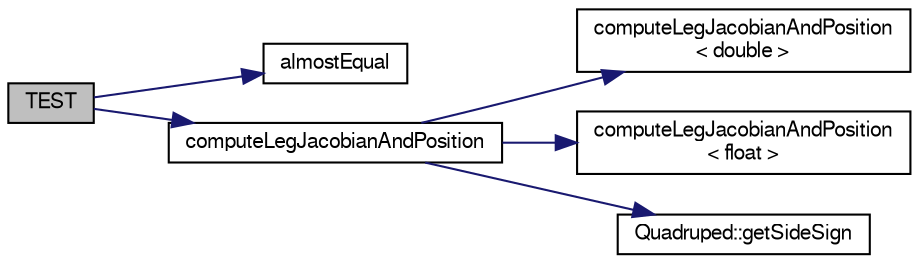 digraph "TEST"
{
  edge [fontname="FreeSans",fontsize="10",labelfontname="FreeSans",labelfontsize="10"];
  node [fontname="FreeSans",fontsize="10",shape=record];
  rankdir="LR";
  Node1 [label="TEST",height=0.2,width=0.4,color="black", fillcolor="grey75", style="filled", fontcolor="black"];
  Node1 -> Node2 [color="midnightblue",fontsize="10",style="solid",fontname="FreeSans"];
  Node2 [label="almostEqual",height=0.2,width=0.4,color="black", fillcolor="white", style="filled",URL="$de/dda/_math_utilities_8h.html#aa06ec79f1e3170ea41b58ffbf35b9fb6"];
  Node1 -> Node3 [color="midnightblue",fontsize="10",style="solid",fontname="FreeSans"];
  Node3 [label="computeLegJacobianAndPosition",height=0.2,width=0.4,color="black", fillcolor="white", style="filled",URL="$d0/d41/_leg_controller_8h.html#ab89026e04e11b835c2c981ff9048e1c3"];
  Node3 -> Node4 [color="midnightblue",fontsize="10",style="solid",fontname="FreeSans"];
  Node4 [label="computeLegJacobianAndPosition\l\< double \>",height=0.2,width=0.4,color="black", fillcolor="white", style="filled",URL="$da/d2d/_leg_controller_8cpp.html#a3a7be9c3e33a9279b590659caa8a9f79"];
  Node3 -> Node5 [color="midnightblue",fontsize="10",style="solid",fontname="FreeSans"];
  Node5 [label="computeLegJacobianAndPosition\l\< float \>",height=0.2,width=0.4,color="black", fillcolor="white", style="filled",URL="$da/d2d/_leg_controller_8cpp.html#a8c6ba0d01a88c7e4168cc3952b1c1c45"];
  Node3 -> Node6 [color="midnightblue",fontsize="10",style="solid",fontname="FreeSans"];
  Node6 [label="Quadruped::getSideSign",height=0.2,width=0.4,color="black", fillcolor="white", style="filled",URL="$dc/d66/class_quadruped.html#a6e180d3c6ca3c3b5bb3121324441e2c4"];
}
